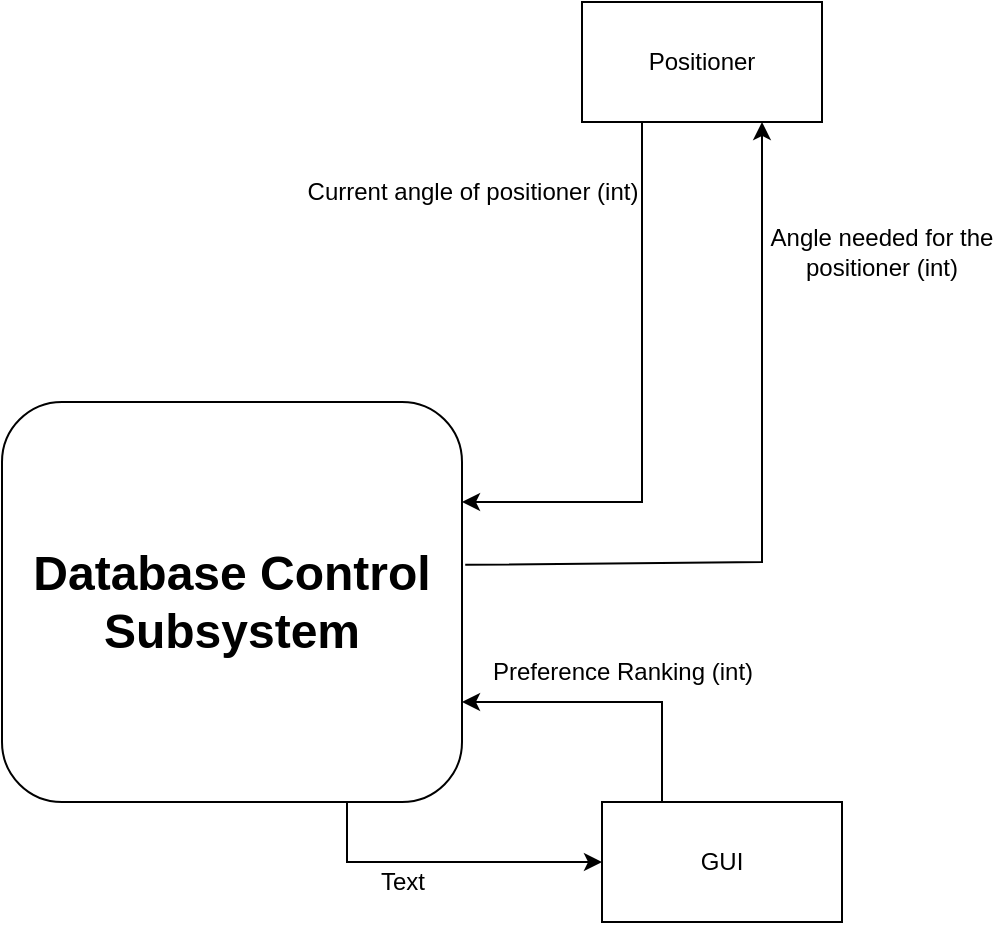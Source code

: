 <mxfile version="20.4.0" type="github">
  <diagram id="DgRbki_v6S4bZdSkkreO" name="Page-1">
    <mxGraphModel dx="1217" dy="551" grid="1" gridSize="10" guides="1" tooltips="1" connect="1" arrows="1" fold="1" page="1" pageScale="1" pageWidth="850" pageHeight="1100" math="0" shadow="0">
      <root>
        <mxCell id="0" />
        <mxCell id="1" parent="0" />
        <mxCell id="mu_PKLuF-hdTC0U7xH1n-13" style="edgeStyle=orthogonalEdgeStyle;rounded=0;orthogonalLoop=1;jettySize=auto;html=1;exitX=0.75;exitY=1;exitDx=0;exitDy=0;entryX=0;entryY=0.5;entryDx=0;entryDy=0;" edge="1" parent="1" source="mu_PKLuF-hdTC0U7xH1n-1" target="mu_PKLuF-hdTC0U7xH1n-8">
          <mxGeometry relative="1" as="geometry" />
        </mxCell>
        <mxCell id="mu_PKLuF-hdTC0U7xH1n-1" value="&lt;h1&gt;Database Control Subsystem&lt;/h1&gt;" style="rounded=1;whiteSpace=wrap;html=1;" vertex="1" parent="1">
          <mxGeometry x="350" y="280" width="230" height="200" as="geometry" />
        </mxCell>
        <mxCell id="mu_PKLuF-hdTC0U7xH1n-3" style="edgeStyle=orthogonalEdgeStyle;rounded=0;orthogonalLoop=1;jettySize=auto;html=1;exitX=0.25;exitY=1;exitDx=0;exitDy=0;entryX=1;entryY=0.25;entryDx=0;entryDy=0;" edge="1" parent="1" source="mu_PKLuF-hdTC0U7xH1n-2" target="mu_PKLuF-hdTC0U7xH1n-1">
          <mxGeometry relative="1" as="geometry">
            <mxPoint x="350" y="120" as="targetPoint" />
          </mxGeometry>
        </mxCell>
        <mxCell id="mu_PKLuF-hdTC0U7xH1n-2" value="Positioner" style="rounded=0;whiteSpace=wrap;html=1;" vertex="1" parent="1">
          <mxGeometry x="640" y="80" width="120" height="60" as="geometry" />
        </mxCell>
        <mxCell id="mu_PKLuF-hdTC0U7xH1n-4" value="Current angle of positioner (int)" style="text;html=1;align=center;verticalAlign=middle;resizable=0;points=[];autosize=1;strokeColor=none;fillColor=none;" vertex="1" parent="1">
          <mxGeometry x="490" y="160" width="190" height="30" as="geometry" />
        </mxCell>
        <mxCell id="mu_PKLuF-hdTC0U7xH1n-6" value="" style="endArrow=classic;html=1;rounded=0;exitX=1.007;exitY=0.407;exitDx=0;exitDy=0;exitPerimeter=0;entryX=0.75;entryY=1;entryDx=0;entryDy=0;" edge="1" parent="1" source="mu_PKLuF-hdTC0U7xH1n-1" target="mu_PKLuF-hdTC0U7xH1n-2">
          <mxGeometry width="50" height="50" relative="1" as="geometry">
            <mxPoint x="650" y="310" as="sourcePoint" />
            <mxPoint x="700" y="260" as="targetPoint" />
            <Array as="points">
              <mxPoint x="730" y="360" />
            </Array>
          </mxGeometry>
        </mxCell>
        <mxCell id="mu_PKLuF-hdTC0U7xH1n-7" value="Angle needed for the positioner (int)" style="text;html=1;strokeColor=none;fillColor=none;align=center;verticalAlign=middle;whiteSpace=wrap;rounded=0;" vertex="1" parent="1">
          <mxGeometry x="730" y="190" width="120" height="30" as="geometry" />
        </mxCell>
        <mxCell id="mu_PKLuF-hdTC0U7xH1n-9" style="edgeStyle=orthogonalEdgeStyle;rounded=0;orthogonalLoop=1;jettySize=auto;html=1;exitX=0;exitY=0.25;exitDx=0;exitDy=0;entryX=1;entryY=0.75;entryDx=0;entryDy=0;" edge="1" parent="1" source="mu_PKLuF-hdTC0U7xH1n-8" target="mu_PKLuF-hdTC0U7xH1n-1">
          <mxGeometry relative="1" as="geometry">
            <Array as="points">
              <mxPoint x="680" y="430" />
            </Array>
          </mxGeometry>
        </mxCell>
        <mxCell id="mu_PKLuF-hdTC0U7xH1n-8" value="GUI" style="rounded=0;whiteSpace=wrap;html=1;" vertex="1" parent="1">
          <mxGeometry x="650" y="480" width="120" height="60" as="geometry" />
        </mxCell>
        <mxCell id="mu_PKLuF-hdTC0U7xH1n-10" value="Preference Ranking (int)" style="text;html=1;align=center;verticalAlign=middle;resizable=0;points=[];autosize=1;strokeColor=none;fillColor=none;" vertex="1" parent="1">
          <mxGeometry x="585" y="400" width="150" height="30" as="geometry" />
        </mxCell>
        <mxCell id="mu_PKLuF-hdTC0U7xH1n-14" value="Text" style="text;html=1;align=center;verticalAlign=middle;resizable=0;points=[];autosize=1;strokeColor=none;fillColor=none;" vertex="1" parent="1">
          <mxGeometry x="530" y="510" width="40" height="20" as="geometry" />
        </mxCell>
      </root>
    </mxGraphModel>
  </diagram>
</mxfile>

